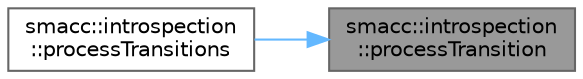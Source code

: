 digraph "smacc::introspection::processTransition"
{
 // LATEX_PDF_SIZE
  bgcolor="transparent";
  edge [fontname=Helvetica,fontsize=10,labelfontname=Helvetica,labelfontsize=10];
  node [fontname=Helvetica,fontsize=10,shape=box,height=0.2,width=0.4];
  rankdir="RL";
  Node1 [label="smacc::introspection\l::processTransition",height=0.2,width=0.4,color="gray40", fillcolor="grey60", style="filled", fontcolor="black",tooltip=" "];
  Node1 -> Node2 [dir="back",color="steelblue1",style="solid"];
  Node2 [label="smacc::introspection\l::processTransitions",height=0.2,width=0.4,color="grey40", fillcolor="white", style="filled",URL="$namespacesmacc_1_1introspection.html#ad8ce7eb57a96ab04858df527c5dce9a0",tooltip=" "];
}
